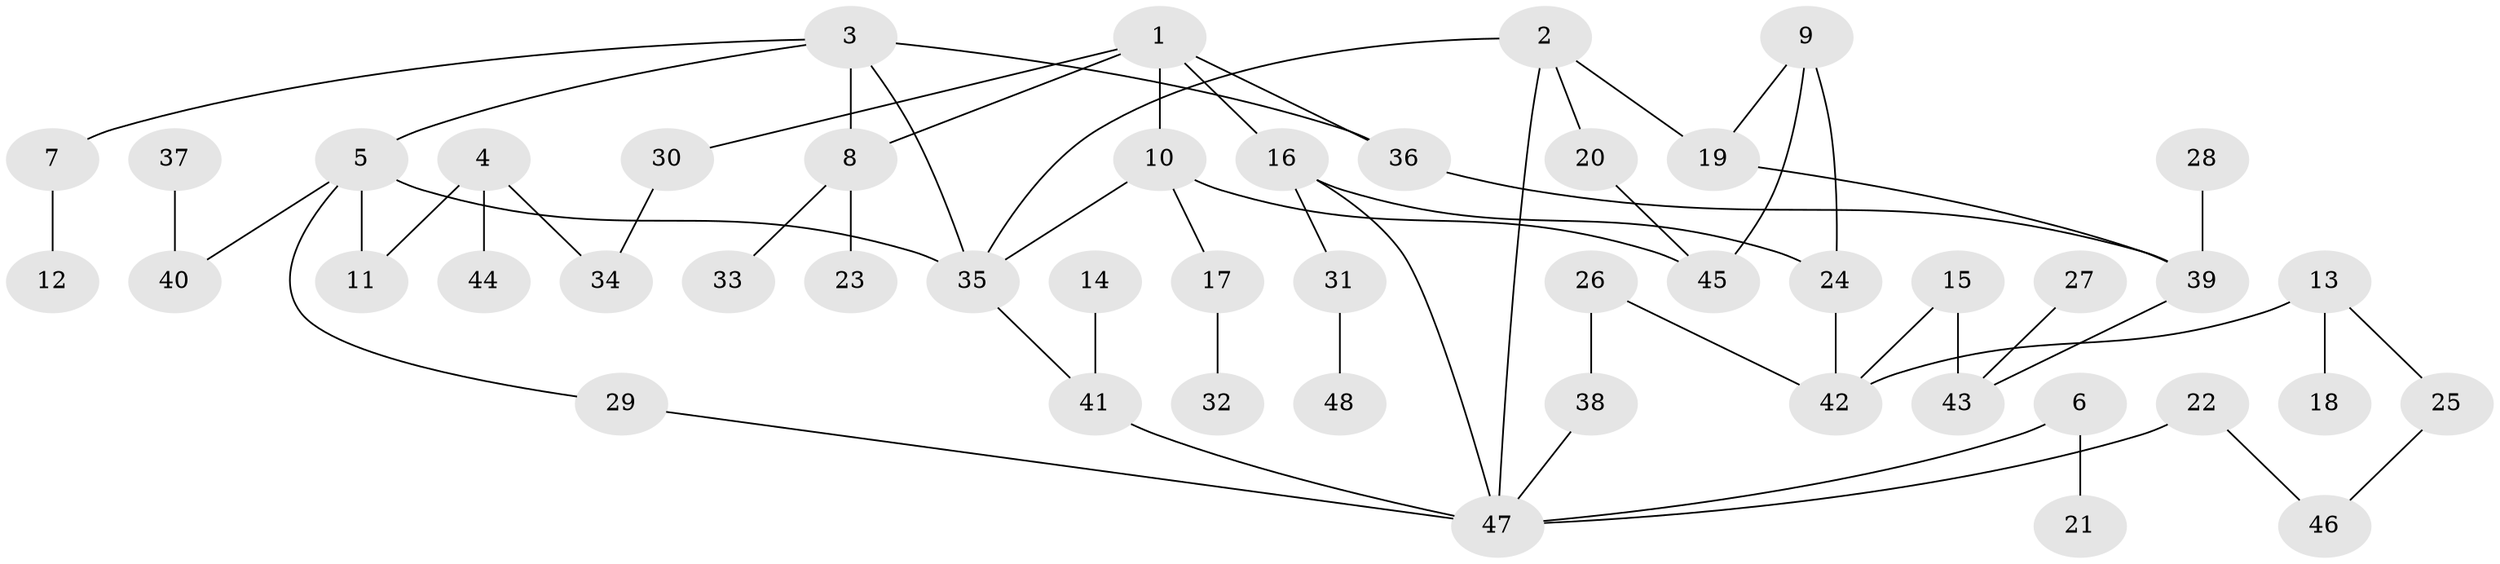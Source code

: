 // original degree distribution, {4: 0.11578947368421053, 5: 0.05263157894736842, 3: 0.16842105263157894, 8: 0.010526315789473684, 2: 0.3263157894736842, 1: 0.3263157894736842}
// Generated by graph-tools (version 1.1) at 2025/36/03/04/25 23:36:08]
// undirected, 48 vertices, 61 edges
graph export_dot {
  node [color=gray90,style=filled];
  1;
  2;
  3;
  4;
  5;
  6;
  7;
  8;
  9;
  10;
  11;
  12;
  13;
  14;
  15;
  16;
  17;
  18;
  19;
  20;
  21;
  22;
  23;
  24;
  25;
  26;
  27;
  28;
  29;
  30;
  31;
  32;
  33;
  34;
  35;
  36;
  37;
  38;
  39;
  40;
  41;
  42;
  43;
  44;
  45;
  46;
  47;
  48;
  1 -- 8 [weight=1.0];
  1 -- 10 [weight=1.0];
  1 -- 16 [weight=1.0];
  1 -- 30 [weight=1.0];
  1 -- 36 [weight=1.0];
  2 -- 19 [weight=1.0];
  2 -- 20 [weight=1.0];
  2 -- 35 [weight=1.0];
  2 -- 47 [weight=1.0];
  3 -- 5 [weight=1.0];
  3 -- 7 [weight=1.0];
  3 -- 8 [weight=1.0];
  3 -- 35 [weight=1.0];
  3 -- 36 [weight=1.0];
  4 -- 11 [weight=1.0];
  4 -- 34 [weight=1.0];
  4 -- 44 [weight=1.0];
  5 -- 11 [weight=1.0];
  5 -- 29 [weight=1.0];
  5 -- 35 [weight=1.0];
  5 -- 40 [weight=1.0];
  6 -- 21 [weight=1.0];
  6 -- 47 [weight=1.0];
  7 -- 12 [weight=1.0];
  8 -- 23 [weight=1.0];
  8 -- 33 [weight=1.0];
  9 -- 19 [weight=1.0];
  9 -- 24 [weight=1.0];
  9 -- 45 [weight=1.0];
  10 -- 17 [weight=1.0];
  10 -- 35 [weight=1.0];
  10 -- 45 [weight=1.0];
  13 -- 18 [weight=1.0];
  13 -- 25 [weight=1.0];
  13 -- 42 [weight=1.0];
  14 -- 41 [weight=1.0];
  15 -- 42 [weight=1.0];
  15 -- 43 [weight=1.0];
  16 -- 24 [weight=1.0];
  16 -- 31 [weight=2.0];
  16 -- 47 [weight=1.0];
  17 -- 32 [weight=1.0];
  19 -- 39 [weight=1.0];
  20 -- 45 [weight=1.0];
  22 -- 46 [weight=1.0];
  22 -- 47 [weight=1.0];
  24 -- 42 [weight=1.0];
  25 -- 46 [weight=1.0];
  26 -- 38 [weight=1.0];
  26 -- 42 [weight=1.0];
  27 -- 43 [weight=1.0];
  28 -- 39 [weight=1.0];
  29 -- 47 [weight=1.0];
  30 -- 34 [weight=1.0];
  31 -- 48 [weight=1.0];
  35 -- 41 [weight=1.0];
  36 -- 39 [weight=1.0];
  37 -- 40 [weight=1.0];
  38 -- 47 [weight=1.0];
  39 -- 43 [weight=1.0];
  41 -- 47 [weight=1.0];
}
